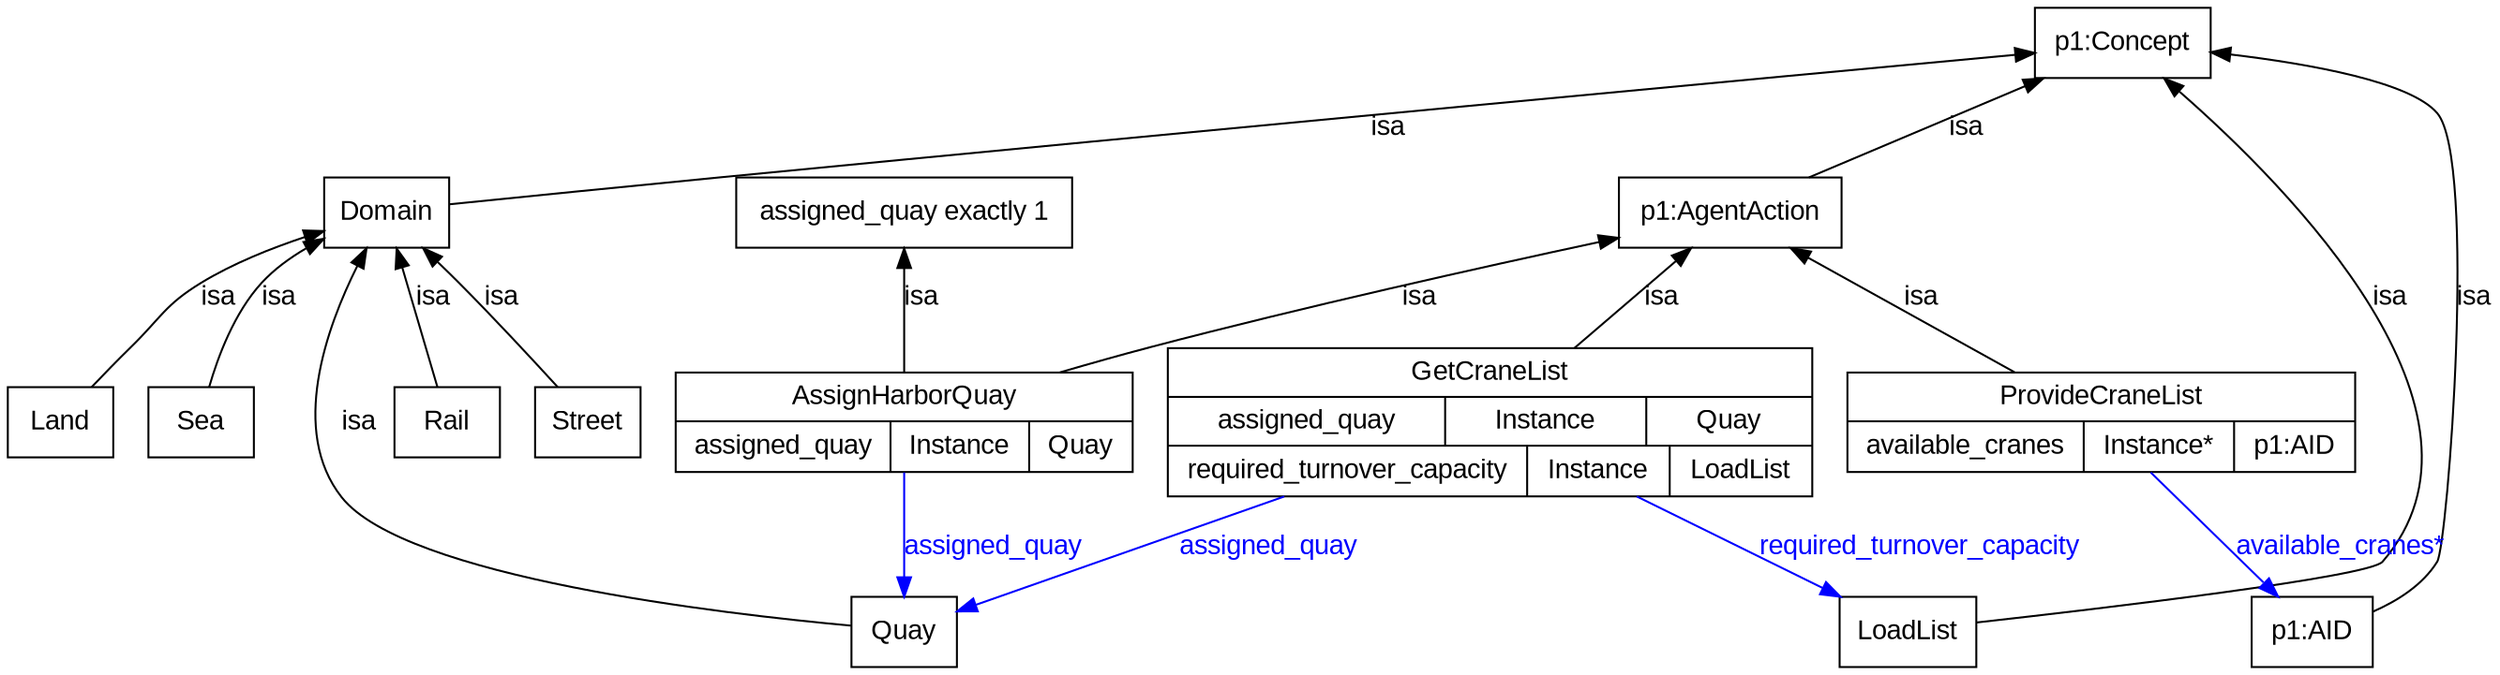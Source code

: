 digraph "Container-Ontologie-OWL" {
	node [label="\N", fontname=Arial];
	edge [fontname=Arial];
	graph [bb="0,0,1273,346"];
	Domain [label=Domain, shape=box, color="0.0,0.0,0.0", fontcolor="0.0,0.0,0.0", pos="194,238", width="0.88889", height="0.5"];
	"p1:Concept" [label="p1:Concept", shape=box, color="0.0,0.0,0.0", fontcolor="0.0,0.0,0.0", pos="1124,328", width="1.25", height="0.5"];
	Land [label=Land, shape=box, color="0.0,0.0,0.0", fontcolor="0.0,0.0,0.0", pos="27,128", width="0.75", height="0.5"];
	Sea [label=Sea, shape=box, color="0.0,0.0,0.0", fontcolor="0.0,0.0,0.0", pos="99,128", width="0.75", height="0.5"];
	"@2" [label="assigned_quay exactly 1", shape=box, color="0.0,0.0,0.0", fontcolor="0.0,0.0,0.0", pos="460,238", width="2.3889", height="0.5"];
	"p1:AgentAction" [label="p1:AgentAction", shape=box, color="0.0,0.0,0.0", fontcolor="0.0,0.0,0.0", pos="839,238", width="1.5833", height="0.5"];
	AssignHarborQuay [label="{AssignHarborQuay|{assigned_quay|Instance|{Quay}}}", shape=record, color="0.0,0.0,0.0", fontcolor="0.0,0.0,0.0", pos="460,128", rects="343,128,577,153 343,103,456,128 456,103,527,128 527,103,577,128", width="3.25", height="0.70833"];
	Quay [label=Quay, shape=box, color="0.0,0.0,0.0", fontcolor="0.0,0.0,0.0", pos="460,18", width="0.75", height="0.5"];
	GetCraneList [label="{GetCraneList|{assigned_quay|Instance|{Quay}}|{required_turnover_capacity|Instance|{LoadList}}}", shape=record, color="0.0,0.0,0.0", fontcolor="0.0,0.0,0.0", pos="760,128", rects="595,140.5,925,165.5 595,115.5,740,140.5 740,115.5,843,140.5 843,115.5,925,140.5 595,90.5,783,115.5 783,90.5,854,115.5 854,90.5,925\
,115.5", width="4.5833", height="1.0556"];
	LoadList [label=LoadList, shape=box, color="0.0,0.0,0.0", fontcolor="0.0,0.0,0.0", pos="968,18", width="0.97222", height="0.5"];
	"p1:AID" [label="p1:AID", shape=box, color="0.0,0.0,0.0", fontcolor="0.0,0.0,0.0", pos="1180,18", width="0.86111", height="0.5"];
	ProvideCraneList [label="{ProvideCraneList|{available_cranes|Instance*|{p1:AID}}}", shape=record, color="0.0,0.0,0.0", fontcolor="0.0,0.0,0.0", pos="1073,128", rects="943,128,1203,153 943,103,1065,128 1065,103,1141,128 1141,103,1203,128", width="3.6111", height="0.70833"];
	Rail [label=Rail, shape=box, color="0.0,0.0,0.0", fontcolor="0.0,0.0,0.0", pos="226,128", width="0.75", height="0.5"];
	Street [label=Street, shape=box, color="0.0,0.0,0.0", fontcolor="0.0,0.0,0.0", pos="298,128", width="0.75", height="0.5"];
	"p1:Concept" -> Domain [dir=back, label=isa, color="0.0,0.0,0.0", fontcolor="0.0,0.0,0.0", pos="s,1078.6,323.86 1068.5,322.93 943.12,311.44 628.25,282.34 365,256 316.58,251.16 260.5,245.18 226.14,241.48", lp="727.5,283"];
	Domain -> Land [dir=back, label=isa, color="0.0,0.0,0.0", fontcolor="0.0,0.0,0.0", pos="s,161.97,230.77 152.17,227.93 133.38,222.19 111.54,213.75 94,202 71.539,186.95 51.573,162.76 39.401,146.16", lp="103.5,193"];
	Domain -> Sea [dir=back, label=isa, color="0.0,0.0,0.0", fontcolor="0.0,0.0,0.0", pos="s,161.88,225.62 152.83,220.75 144.13,215.68 135.6,209.45 129,202 114.84,186.02 106.86,162.49 102.75,146.27", lp="138.5,193"];
	"p1:Concept" -> "p1:AgentAction" [dir=back, label=isa, color="0.0,0.0,0.0", fontcolor="0.0,0.0,0.0", pos="s,1078.8,313.74 1069.2,310.71 1019.6,295.02 946.65,271.99 896.24,256.08", lp="1016.5,283"];
	"p1:AgentAction" -> AssignHarborQuay [dir=back, label=isa, color="0.0,0.0,0.0", fontcolor="0.0,0.0,0.0", pos="s,781.9,222.03 771.98,219.24 720.94,204.87 648.96,184.45 586,166 571.86,161.86 556.84,157.39 542.29,153.02", lp="719.5,193"];
	"@2" -> AssignHarborQuay [dir=back, label=isa, color="0.0,0.0,0.0", fontcolor="0.0,0.0,0.0", pos="s,460,219.84 460,209.67 460,192.21 460,170.03 460,153.19", lp="469.5,193"];
	AssignHarborQuay -> Quay [label=assigned_quay, color="0.6666667,1.0,1.0", fontcolor="0.6666667,1.0,1.0", style=filled, pos="e,460,36.257 460,102.76 460,85.955 460,63.839 460,46.412", lp="508.5,63"];
	"p1:AgentAction" -> GetCraneList [dir=back, label=isa, color="0.0,0.0,0.0", fontcolor="0.0,0.0,0.0", pos="s,825.95,219.84 819.87,211.37 810.06,197.7 797.93,180.81 787.16,165.82", lp="820.5,193"];
	GetCraneList -> Quay [label=assigned_quay, color="0.6666667,1.0,1.0", fontcolor="0.6666667,1.0,1.0", style=filled, pos="e,487.04,27.527 659.88,90.467 628.28,78.702 593.21,65.729 561,54 539.7,46.244 515.81,37.721 496.61,30.916", lp="652.5,63"];
	GetCraneList -> LoadList [label=required_turnover_capacity, color="0.6666667,1.0,1.0", fontcolor="0.6666667,1.0,1.0", style=filled, pos="e,933.74,36.118 831,90.452 862.19,73.956 897.8,55.124 924.9,40.795", lp="980,63"];
	"p1:Concept" -> "p1:AID" [dir=back, label=isa, color="0.0,0.0,0.0", fontcolor="0.0,0.0,0.0", pos="s,1169.2,320.11 1179.2,317.93 1206.9,311.68 1236.4,302.79 1245,292 1266.6,264.93 1246.9,57.009 1245,54 1237.4,41.725 1224,33.3 1211.3\
,27.706", lp="1263.5,193"];
	"p1:AgentAction" -> ProvideCraneList [dir=back, label=isa, color="0.0,0.0,0.0", fontcolor="0.0,0.0,0.0", pos="s,877.38,219.96 886.84,215.51 925.45,197.36 979.74,171.84 1019.7,153.04", lp="957.5,193"];
	ProvideCraneList -> "p1:AID" [label="available_cranes*", color="0.6666667,1.0,1.0", fontcolor="0.6666667,1.0,1.0", style=filled, pos="e,1162.2,36.257 1097.5,102.76 1114.8,85.004 1137.9,61.318 1155.2,43.5", lp="1198,63"];
	Domain -> Rail [dir=back, label=isa, color="0.0,0.0,0.0", fontcolor="0.0,0.0,0.0", pos="s,199.28,219.84 202.14,210.02 207.97,189.97 215.66,163.56 220.71,146.19", lp="219.5,193"];
	Domain -> Quay [dir=back, label=isa, color="0.0,0.0,0.0", fontcolor="0.0,0.0,0.0", pos="s,183.36,219.89 178.59,210.6 162.74,178.33 143.87,124.72 171,90 203.4,48.544 366.91,27.5 432.61,20.612", lp="180.5,128"];
	Domain -> Street [dir=back, label=isa, color="0.0,0.0,0.0", fontcolor="0.0,0.0,0.0", pos="s,214.62,219.71 222.15,212.67 225.86,209.15 229.56,205.52 233,202 250.91,183.64 270.15,161.39 283.01,146.11", lp="259.5,193"];
	"p1:Concept" -> LoadList [dir=back, label=isa, color="0.0,0.0,0.0", fontcolor="0.0,0.0,0.0", pos="s,1141,309.68 1147.6,302.12 1192.7,249.43 1281.4,128.41 1217,54 1210,45.972 1069.9,29.362 1003,21.845", lp="1233.5,193"];
}
